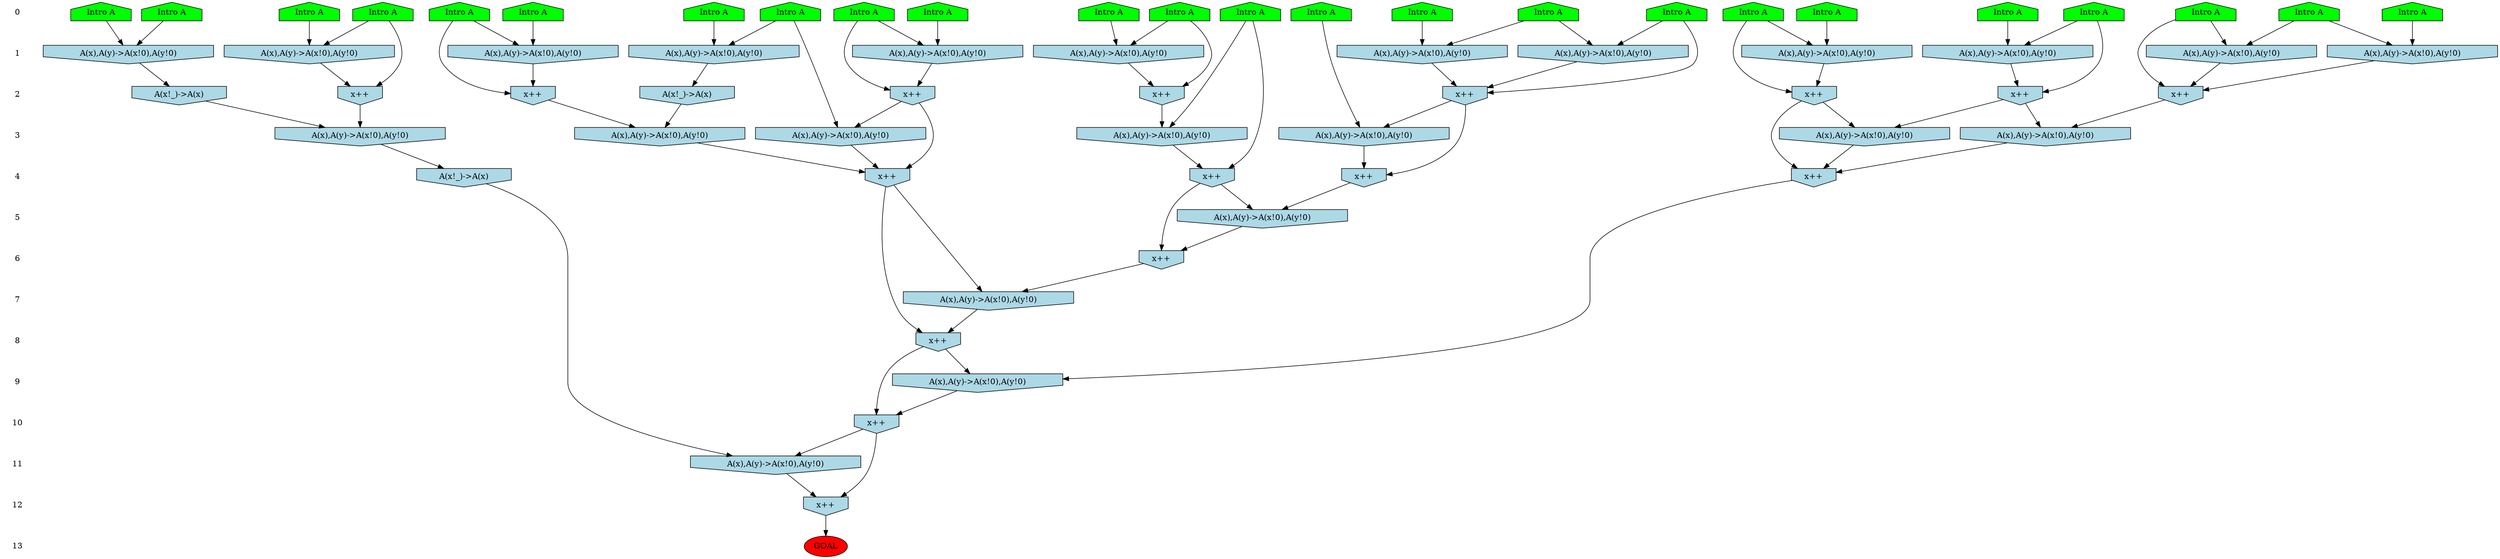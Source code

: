 /* Compression of 1 causal flows obtained in average at 2.556076E+00 t.u */
/* Compressed causal flows were: [778] */
digraph G{
 ranksep=.5 ; 
{ rank = same ; "0" [shape=plaintext] ; node_1 [label ="Intro A", shape=house, style=filled, fillcolor=green] ;
node_2 [label ="Intro A", shape=house, style=filled, fillcolor=green] ;
node_3 [label ="Intro A", shape=house, style=filled, fillcolor=green] ;
node_4 [label ="Intro A", shape=house, style=filled, fillcolor=green] ;
node_5 [label ="Intro A", shape=house, style=filled, fillcolor=green] ;
node_6 [label ="Intro A", shape=house, style=filled, fillcolor=green] ;
node_7 [label ="Intro A", shape=house, style=filled, fillcolor=green] ;
node_8 [label ="Intro A", shape=house, style=filled, fillcolor=green] ;
node_9 [label ="Intro A", shape=house, style=filled, fillcolor=green] ;
node_10 [label ="Intro A", shape=house, style=filled, fillcolor=green] ;
node_11 [label ="Intro A", shape=house, style=filled, fillcolor=green] ;
node_12 [label ="Intro A", shape=house, style=filled, fillcolor=green] ;
node_13 [label ="Intro A", shape=house, style=filled, fillcolor=green] ;
node_14 [label ="Intro A", shape=house, style=filled, fillcolor=green] ;
node_15 [label ="Intro A", shape=house, style=filled, fillcolor=green] ;
node_16 [label ="Intro A", shape=house, style=filled, fillcolor=green] ;
node_17 [label ="Intro A", shape=house, style=filled, fillcolor=green] ;
node_18 [label ="Intro A", shape=house, style=filled, fillcolor=green] ;
node_19 [label ="Intro A", shape=house, style=filled, fillcolor=green] ;
node_20 [label ="Intro A", shape=house, style=filled, fillcolor=green] ;
node_21 [label ="Intro A", shape=house, style=filled, fillcolor=green] ;
node_22 [label ="Intro A", shape=house, style=filled, fillcolor=green] ;
node_23 [label ="Intro A", shape=house, style=filled, fillcolor=green] ;
node_24 [label ="Intro A", shape=house, style=filled, fillcolor=green] ;
}
{ rank = same ; "1" [shape=plaintext] ; node_25 [label="A(x),A(y)->A(x!0),A(y!0)", shape=invhouse, style=filled, fillcolor = lightblue] ;
node_26 [label="A(x),A(y)->A(x!0),A(y!0)", shape=invhouse, style=filled, fillcolor = lightblue] ;
node_27 [label="A(x),A(y)->A(x!0),A(y!0)", shape=invhouse, style=filled, fillcolor = lightblue] ;
node_28 [label="A(x),A(y)->A(x!0),A(y!0)", shape=invhouse, style=filled, fillcolor = lightblue] ;
node_30 [label="A(x),A(y)->A(x!0),A(y!0)", shape=invhouse, style=filled, fillcolor = lightblue] ;
node_31 [label="A(x),A(y)->A(x!0),A(y!0)", shape=invhouse, style=filled, fillcolor = lightblue] ;
node_33 [label="A(x),A(y)->A(x!0),A(y!0)", shape=invhouse, style=filled, fillcolor = lightblue] ;
node_34 [label="A(x),A(y)->A(x!0),A(y!0)", shape=invhouse, style=filled, fillcolor = lightblue] ;
node_36 [label="A(x),A(y)->A(x!0),A(y!0)", shape=invhouse, style=filled, fillcolor = lightblue] ;
node_37 [label="A(x),A(y)->A(x!0),A(y!0)", shape=invhouse, style=filled, fillcolor = lightblue] ;
node_43 [label="A(x),A(y)->A(x!0),A(y!0)", shape=invhouse, style=filled, fillcolor = lightblue] ;
node_48 [label="A(x),A(y)->A(x!0),A(y!0)", shape=invhouse, style=filled, fillcolor = lightblue] ;
}
{ rank = same ; "2" [shape=plaintext] ; node_29 [label="x++", shape=invhouse, style=filled, fillcolor = lightblue] ;
node_35 [label="x++", shape=invhouse, style=filled, fillcolor = lightblue] ;
node_38 [label="A(x!_)->A(x)", shape=invhouse, style=filled, fillcolor = lightblue] ;
node_39 [label="x++", shape=invhouse, style=filled, fillcolor = lightblue] ;
node_40 [label="x++", shape=invhouse, style=filled, fillcolor = lightblue] ;
node_44 [label="A(x!_)->A(x)", shape=invhouse, style=filled, fillcolor = lightblue] ;
node_49 [label="x++", shape=invhouse, style=filled, fillcolor = lightblue] ;
node_50 [label="x++", shape=invhouse, style=filled, fillcolor = lightblue] ;
node_51 [label="x++", shape=invhouse, style=filled, fillcolor = lightblue] ;
node_53 [label="x++", shape=invhouse, style=filled, fillcolor = lightblue] ;
}
{ rank = same ; "3" [shape=plaintext] ; node_32 [label="A(x),A(y)->A(x!0),A(y!0)", shape=invhouse, style=filled, fillcolor = lightblue] ;
node_41 [label="A(x),A(y)->A(x!0),A(y!0)", shape=invhouse, style=filled, fillcolor = lightblue] ;
node_45 [label="A(x),A(y)->A(x!0),A(y!0)", shape=invhouse, style=filled, fillcolor = lightblue] ;
node_47 [label="A(x),A(y)->A(x!0),A(y!0)", shape=invhouse, style=filled, fillcolor = lightblue] ;
node_54 [label="A(x),A(y)->A(x!0),A(y!0)", shape=invhouse, style=filled, fillcolor = lightblue] ;
node_55 [label="A(x),A(y)->A(x!0),A(y!0)", shape=invhouse, style=filled, fillcolor = lightblue] ;
node_57 [label="A(x),A(y)->A(x!0),A(y!0)", shape=invhouse, style=filled, fillcolor = lightblue] ;
}
{ rank = same ; "4" [shape=plaintext] ; node_42 [label="x++", shape=invhouse, style=filled, fillcolor = lightblue] ;
node_46 [label="x++", shape=invhouse, style=filled, fillcolor = lightblue] ;
node_52 [label="x++", shape=invhouse, style=filled, fillcolor = lightblue] ;
node_59 [label="x++", shape=invhouse, style=filled, fillcolor = lightblue] ;
node_60 [label="A(x!_)->A(x)", shape=invhouse, style=filled, fillcolor = lightblue] ;
}
{ rank = same ; "5" [shape=plaintext] ; node_56 [label="A(x),A(y)->A(x!0),A(y!0)", shape=invhouse, style=filled, fillcolor = lightblue] ;
}
{ rank = same ; "6" [shape=plaintext] ; node_58 [label="x++", shape=invhouse, style=filled, fillcolor = lightblue] ;
}
{ rank = same ; "7" [shape=plaintext] ; node_61 [label="A(x),A(y)->A(x!0),A(y!0)", shape=invhouse, style=filled, fillcolor = lightblue] ;
}
{ rank = same ; "8" [shape=plaintext] ; node_62 [label="x++", shape=invhouse, style=filled, fillcolor = lightblue] ;
}
{ rank = same ; "9" [shape=plaintext] ; node_63 [label="A(x),A(y)->A(x!0),A(y!0)", shape=invhouse, style=filled, fillcolor = lightblue] ;
}
{ rank = same ; "10" [shape=plaintext] ; node_64 [label="x++", shape=invhouse, style=filled, fillcolor = lightblue] ;
}
{ rank = same ; "11" [shape=plaintext] ; node_65 [label="A(x),A(y)->A(x!0),A(y!0)", shape=invhouse, style=filled, fillcolor = lightblue] ;
}
{ rank = same ; "12" [shape=plaintext] ; node_66 [label="x++", shape=invhouse, style=filled, fillcolor = lightblue] ;
}
{ rank = same ; "13" [shape=plaintext] ; node_67 [label ="GOAL", style=filled, fillcolor=red] ;
}
"0" -> "1" [style="invis"]; 
"1" -> "2" [style="invis"]; 
"2" -> "3" [style="invis"]; 
"3" -> "4" [style="invis"]; 
"4" -> "5" [style="invis"]; 
"5" -> "6" [style="invis"]; 
"6" -> "7" [style="invis"]; 
"7" -> "8" [style="invis"]; 
"8" -> "9" [style="invis"]; 
"9" -> "10" [style="invis"]; 
"10" -> "11" [style="invis"]; 
"11" -> "12" [style="invis"]; 
"12" -> "13" [style="invis"]; 
node_12 -> node_25
node_21 -> node_25
node_12 -> node_26
node_16 -> node_26
node_3 -> node_27
node_20 -> node_27
node_23 -> node_28
node_24 -> node_28
node_24 -> node_29
node_28 -> node_29
node_19 -> node_30
node_22 -> node_30
node_15 -> node_31
node_19 -> node_31
node_4 -> node_32
node_29 -> node_32
node_4 -> node_33
node_6 -> node_33
node_1 -> node_34
node_13 -> node_34
node_15 -> node_35
node_30 -> node_35
node_31 -> node_35
node_5 -> node_36
node_8 -> node_36
node_9 -> node_37
node_17 -> node_37
node_33 -> node_38
node_13 -> node_39
node_34 -> node_39
node_3 -> node_40
node_27 -> node_40
node_38 -> node_41
node_40 -> node_41
node_29 -> node_42
node_32 -> node_42
node_41 -> node_42
node_10 -> node_43
node_18 -> node_43
node_43 -> node_44
node_11 -> node_45
node_35 -> node_45
node_35 -> node_46
node_45 -> node_46
node_7 -> node_47
node_39 -> node_47
node_2 -> node_48
node_14 -> node_48
node_16 -> node_49
node_25 -> node_49
node_26 -> node_49
node_9 -> node_50
node_37 -> node_50
node_5 -> node_51
node_36 -> node_51
node_7 -> node_52
node_47 -> node_52
node_14 -> node_53
node_48 -> node_53
node_44 -> node_54
node_51 -> node_54
node_49 -> node_55
node_53 -> node_55
node_46 -> node_56
node_52 -> node_56
node_50 -> node_57
node_53 -> node_57
node_52 -> node_58
node_56 -> node_58
node_50 -> node_59
node_55 -> node_59
node_57 -> node_59
node_54 -> node_60
node_42 -> node_61
node_58 -> node_61
node_42 -> node_62
node_61 -> node_62
node_59 -> node_63
node_62 -> node_63
node_62 -> node_64
node_63 -> node_64
node_60 -> node_65
node_64 -> node_65
node_64 -> node_66
node_65 -> node_66
node_66 -> node_67
}
/*
 Dot generation time: 0.000000
*/